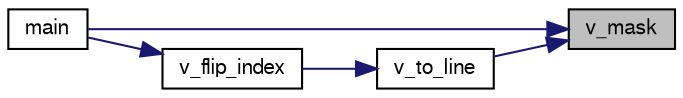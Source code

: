 digraph "v_mask"
{
 // LATEX_PDF_SIZE
  bgcolor="transparent";
  edge [fontname="FreeSans",fontsize="10",labelfontname="FreeSans",labelfontsize="10"];
  node [fontname="FreeSans",fontsize="10",shape=record];
  rankdir="RL";
  Node1 [label="v_mask",height=0.2,width=0.4,color="black", fillcolor="grey75", style="filled", fontcolor="black",tooltip=" "];
  Node1 -> Node2 [dir="back",color="midnightblue",fontsize="10",style="solid",fontname="FreeSans"];
  Node2 [label="main",height=0.2,width=0.4,color="black",URL="$generate__flip_8c.html#ae66f6b31b5ad750f1fe042a706a4e3d4",tooltip=" "];
  Node1 -> Node3 [dir="back",color="midnightblue",fontsize="10",style="solid",fontname="FreeSans"];
  Node3 [label="v_to_line",height=0.2,width=0.4,color="black",URL="$generate__flip_8c.html#ac68f6245b45273d961194ec2cf1aadd6",tooltip=" "];
  Node3 -> Node4 [dir="back",color="midnightblue",fontsize="10",style="solid",fontname="FreeSans"];
  Node4 [label="v_flip_index",height=0.2,width=0.4,color="black",URL="$generate__flip_8c.html#a0e0a60168eef68275550f7af0d24845b",tooltip=" "];
  Node4 -> Node2 [dir="back",color="midnightblue",fontsize="10",style="solid",fontname="FreeSans"];
}
